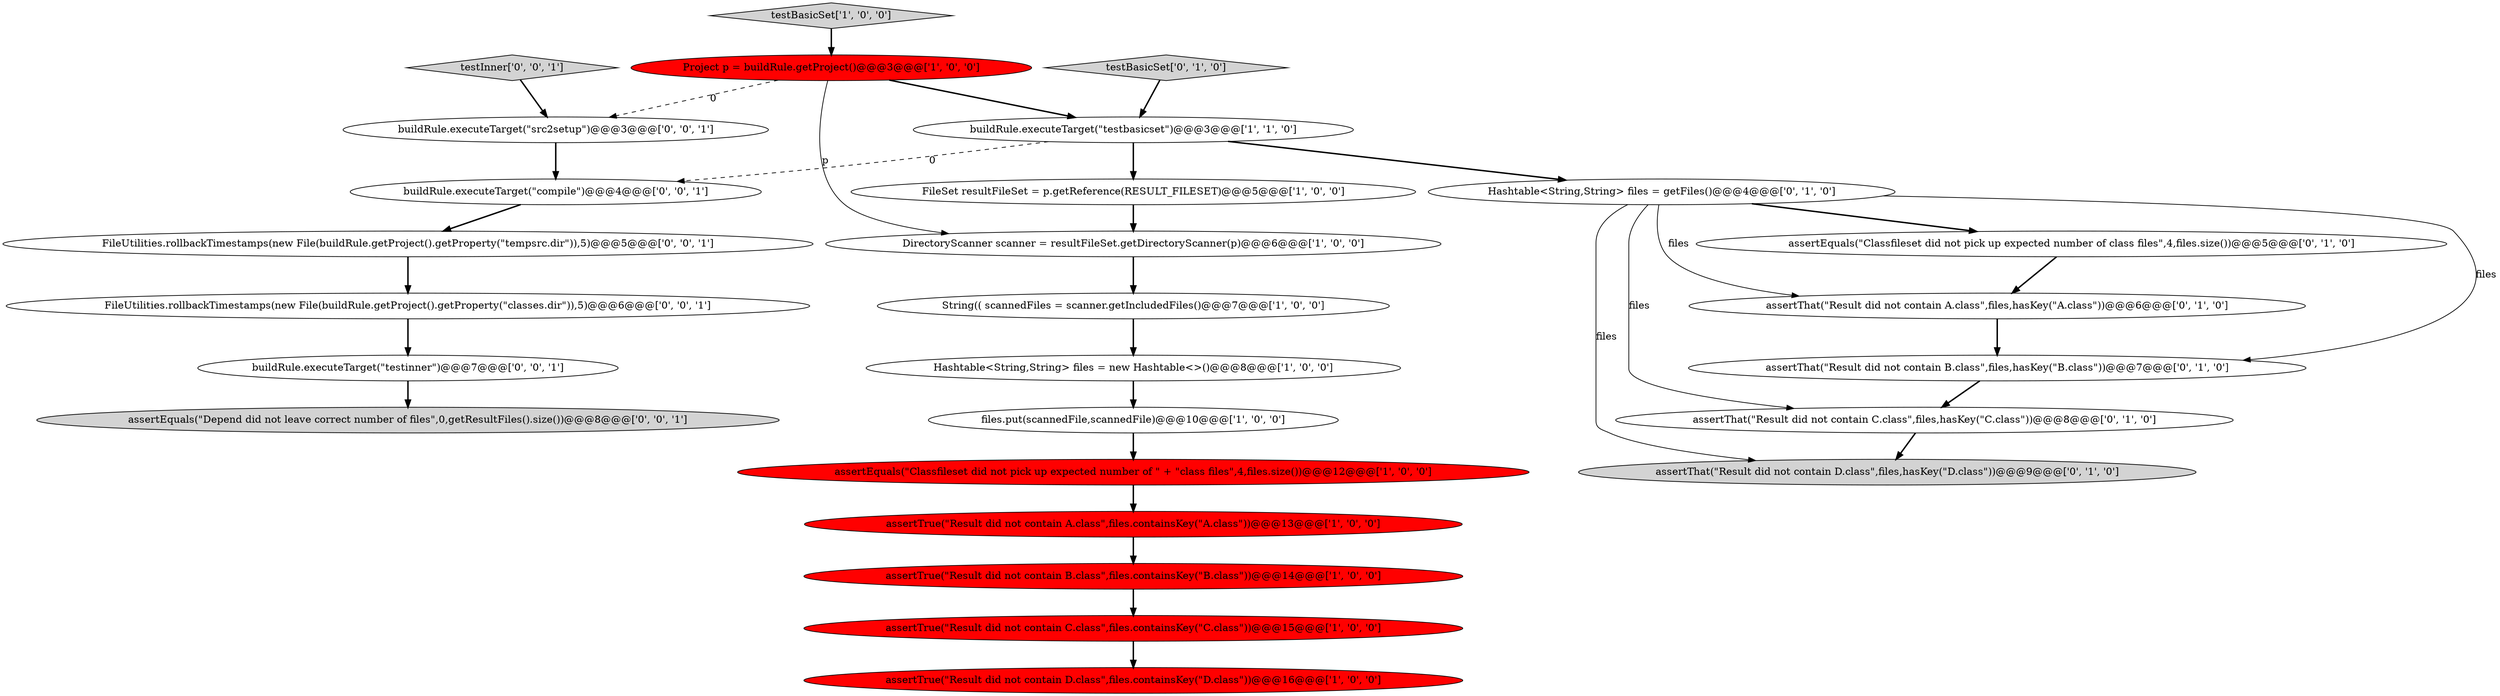 digraph {
26 [style = filled, label = "buildRule.executeTarget(\"src2setup\")@@@3@@@['0', '0', '1']", fillcolor = white, shape = ellipse image = "AAA0AAABBB3BBB"];
18 [style = filled, label = "assertThat(\"Result did not contain A.class\",files,hasKey(\"A.class\"))@@@6@@@['0', '1', '0']", fillcolor = white, shape = ellipse image = "AAA0AAABBB2BBB"];
25 [style = filled, label = "assertEquals(\"Depend did not leave correct number of files\",0,getResultFiles().size())@@@8@@@['0', '0', '1']", fillcolor = lightgray, shape = ellipse image = "AAA0AAABBB3BBB"];
24 [style = filled, label = "buildRule.executeTarget(\"testinner\")@@@7@@@['0', '0', '1']", fillcolor = white, shape = ellipse image = "AAA0AAABBB3BBB"];
0 [style = filled, label = "assertEquals(\"Classfileset did not pick up expected number of \" + \"class files\",4,files.size())@@@12@@@['1', '0', '0']", fillcolor = red, shape = ellipse image = "AAA1AAABBB1BBB"];
20 [style = filled, label = "FileUtilities.rollbackTimestamps(new File(buildRule.getProject().getProperty(\"tempsrc.dir\")),5)@@@5@@@['0', '0', '1']", fillcolor = white, shape = ellipse image = "AAA0AAABBB3BBB"];
16 [style = filled, label = "assertThat(\"Result did not contain D.class\",files,hasKey(\"D.class\"))@@@9@@@['0', '1', '0']", fillcolor = lightgray, shape = ellipse image = "AAA0AAABBB2BBB"];
10 [style = filled, label = "String(( scannedFiles = scanner.getIncludedFiles()@@@7@@@['1', '0', '0']", fillcolor = white, shape = ellipse image = "AAA0AAABBB1BBB"];
9 [style = filled, label = "Project p = buildRule.getProject()@@@3@@@['1', '0', '0']", fillcolor = red, shape = ellipse image = "AAA1AAABBB1BBB"];
17 [style = filled, label = "Hashtable<String,String> files = getFiles()@@@4@@@['0', '1', '0']", fillcolor = white, shape = ellipse image = "AAA0AAABBB2BBB"];
19 [style = filled, label = "assertThat(\"Result did not contain B.class\",files,hasKey(\"B.class\"))@@@7@@@['0', '1', '0']", fillcolor = white, shape = ellipse image = "AAA0AAABBB2BBB"];
11 [style = filled, label = "FileSet resultFileSet = p.getReference(RESULT_FILESET)@@@5@@@['1', '0', '0']", fillcolor = white, shape = ellipse image = "AAA0AAABBB1BBB"];
12 [style = filled, label = "DirectoryScanner scanner = resultFileSet.getDirectoryScanner(p)@@@6@@@['1', '0', '0']", fillcolor = white, shape = ellipse image = "AAA0AAABBB1BBB"];
21 [style = filled, label = "buildRule.executeTarget(\"compile\")@@@4@@@['0', '0', '1']", fillcolor = white, shape = ellipse image = "AAA0AAABBB3BBB"];
4 [style = filled, label = "assertTrue(\"Result did not contain D.class\",files.containsKey(\"D.class\"))@@@16@@@['1', '0', '0']", fillcolor = red, shape = ellipse image = "AAA1AAABBB1BBB"];
5 [style = filled, label = "assertTrue(\"Result did not contain B.class\",files.containsKey(\"B.class\"))@@@14@@@['1', '0', '0']", fillcolor = red, shape = ellipse image = "AAA1AAABBB1BBB"];
6 [style = filled, label = "Hashtable<String,String> files = new Hashtable<>()@@@8@@@['1', '0', '0']", fillcolor = white, shape = ellipse image = "AAA0AAABBB1BBB"];
14 [style = filled, label = "assertEquals(\"Classfileset did not pick up expected number of class files\",4,files.size())@@@5@@@['0', '1', '0']", fillcolor = white, shape = ellipse image = "AAA0AAABBB2BBB"];
13 [style = filled, label = "assertThat(\"Result did not contain C.class\",files,hasKey(\"C.class\"))@@@8@@@['0', '1', '0']", fillcolor = white, shape = ellipse image = "AAA0AAABBB2BBB"];
8 [style = filled, label = "assertTrue(\"Result did not contain A.class\",files.containsKey(\"A.class\"))@@@13@@@['1', '0', '0']", fillcolor = red, shape = ellipse image = "AAA1AAABBB1BBB"];
23 [style = filled, label = "FileUtilities.rollbackTimestamps(new File(buildRule.getProject().getProperty(\"classes.dir\")),5)@@@6@@@['0', '0', '1']", fillcolor = white, shape = ellipse image = "AAA0AAABBB3BBB"];
3 [style = filled, label = "buildRule.executeTarget(\"testbasicset\")@@@3@@@['1', '1', '0']", fillcolor = white, shape = ellipse image = "AAA0AAABBB1BBB"];
1 [style = filled, label = "assertTrue(\"Result did not contain C.class\",files.containsKey(\"C.class\"))@@@15@@@['1', '0', '0']", fillcolor = red, shape = ellipse image = "AAA1AAABBB1BBB"];
7 [style = filled, label = "files.put(scannedFile,scannedFile)@@@10@@@['1', '0', '0']", fillcolor = white, shape = ellipse image = "AAA0AAABBB1BBB"];
22 [style = filled, label = "testInner['0', '0', '1']", fillcolor = lightgray, shape = diamond image = "AAA0AAABBB3BBB"];
2 [style = filled, label = "testBasicSet['1', '0', '0']", fillcolor = lightgray, shape = diamond image = "AAA0AAABBB1BBB"];
15 [style = filled, label = "testBasicSet['0', '1', '0']", fillcolor = lightgray, shape = diamond image = "AAA0AAABBB2BBB"];
22->26 [style = bold, label=""];
17->16 [style = solid, label="files"];
1->4 [style = bold, label=""];
3->21 [style = dashed, label="0"];
17->13 [style = solid, label="files"];
3->11 [style = bold, label=""];
18->19 [style = bold, label=""];
17->18 [style = solid, label="files"];
11->12 [style = bold, label=""];
7->0 [style = bold, label=""];
2->9 [style = bold, label=""];
15->3 [style = bold, label=""];
10->6 [style = bold, label=""];
13->16 [style = bold, label=""];
9->12 [style = solid, label="p"];
26->21 [style = bold, label=""];
5->1 [style = bold, label=""];
23->24 [style = bold, label=""];
12->10 [style = bold, label=""];
21->20 [style = bold, label=""];
19->13 [style = bold, label=""];
8->5 [style = bold, label=""];
20->23 [style = bold, label=""];
17->14 [style = bold, label=""];
24->25 [style = bold, label=""];
9->26 [style = dashed, label="0"];
0->8 [style = bold, label=""];
17->19 [style = solid, label="files"];
9->3 [style = bold, label=""];
3->17 [style = bold, label=""];
14->18 [style = bold, label=""];
6->7 [style = bold, label=""];
}
